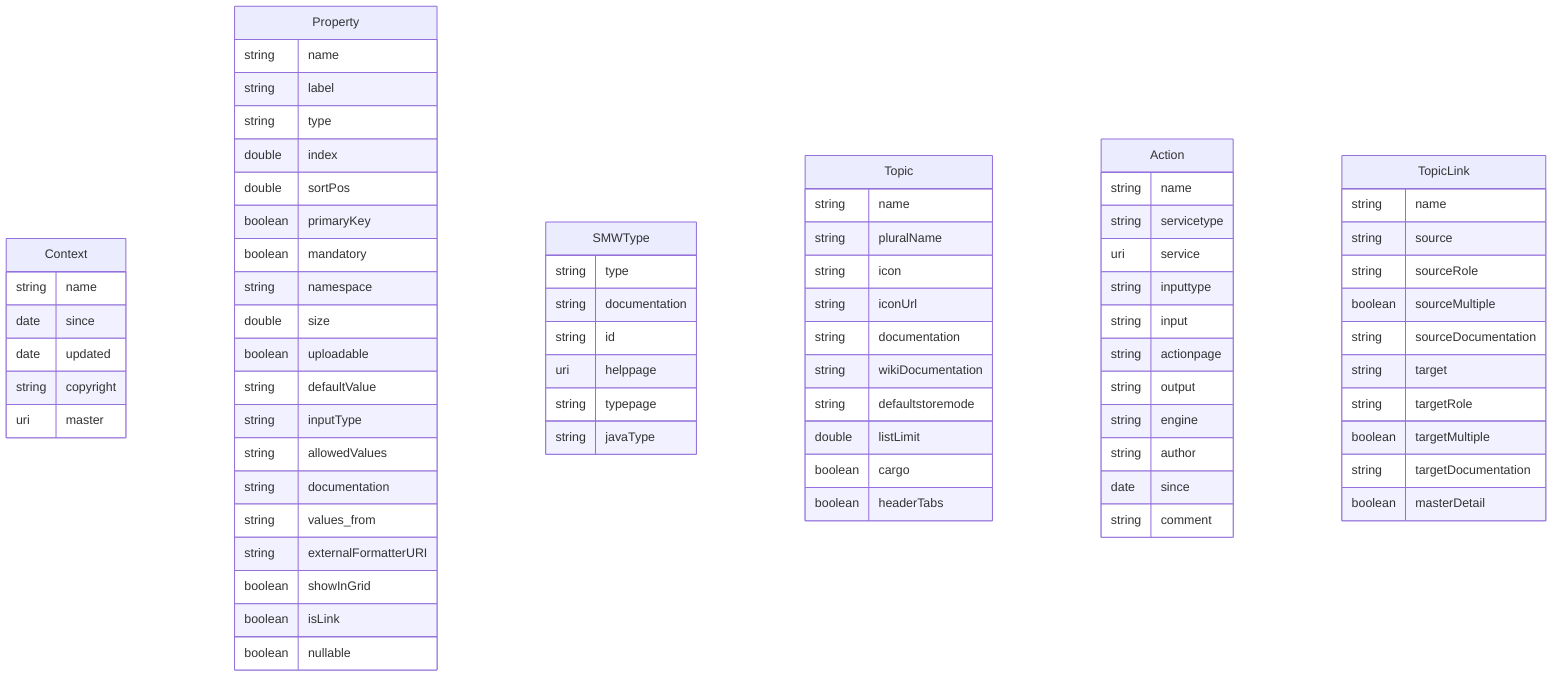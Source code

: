 erDiagram
Context {
    string name  
    date since  
    date updated  
    string copyright  
    uri master  
}
Property {
    string name  
    string label  
    string type  
    double index  
    double sortPos  
    boolean primaryKey  
    boolean mandatory  
    string namespace  
    double size  
    boolean uploadable  
    string defaultValue  
    string inputType  
    string allowedValues  
    string documentation  
    string values_from  
    string externalFormatterURI  
    boolean showInGrid  
    boolean isLink  
    boolean nullable  
}
SMWType {
    string type  
    string documentation  
    string id  
    uri helppage  
    string typepage  
    string javaType  
}
Topic {
    string name  
    string pluralName  
    string icon  
    string iconUrl  
    string documentation  
    string wikiDocumentation  
    string defaultstoremode  
    double listLimit  
    boolean cargo  
    boolean headerTabs  
}
Action {
    string name  
    string servicetype  
    uri service  
    string inputtype  
    string input  
    string actionpage  
    string output  
    string engine  
    string author  
    date since  
    string comment  
}
TopicLink {
    string name  
    string source  
    string sourceRole  
    boolean sourceMultiple  
    string sourceDocumentation  
    string target  
    string targetRole  
    boolean targetMultiple  
    string targetDocumentation  
    boolean masterDetail  
}
